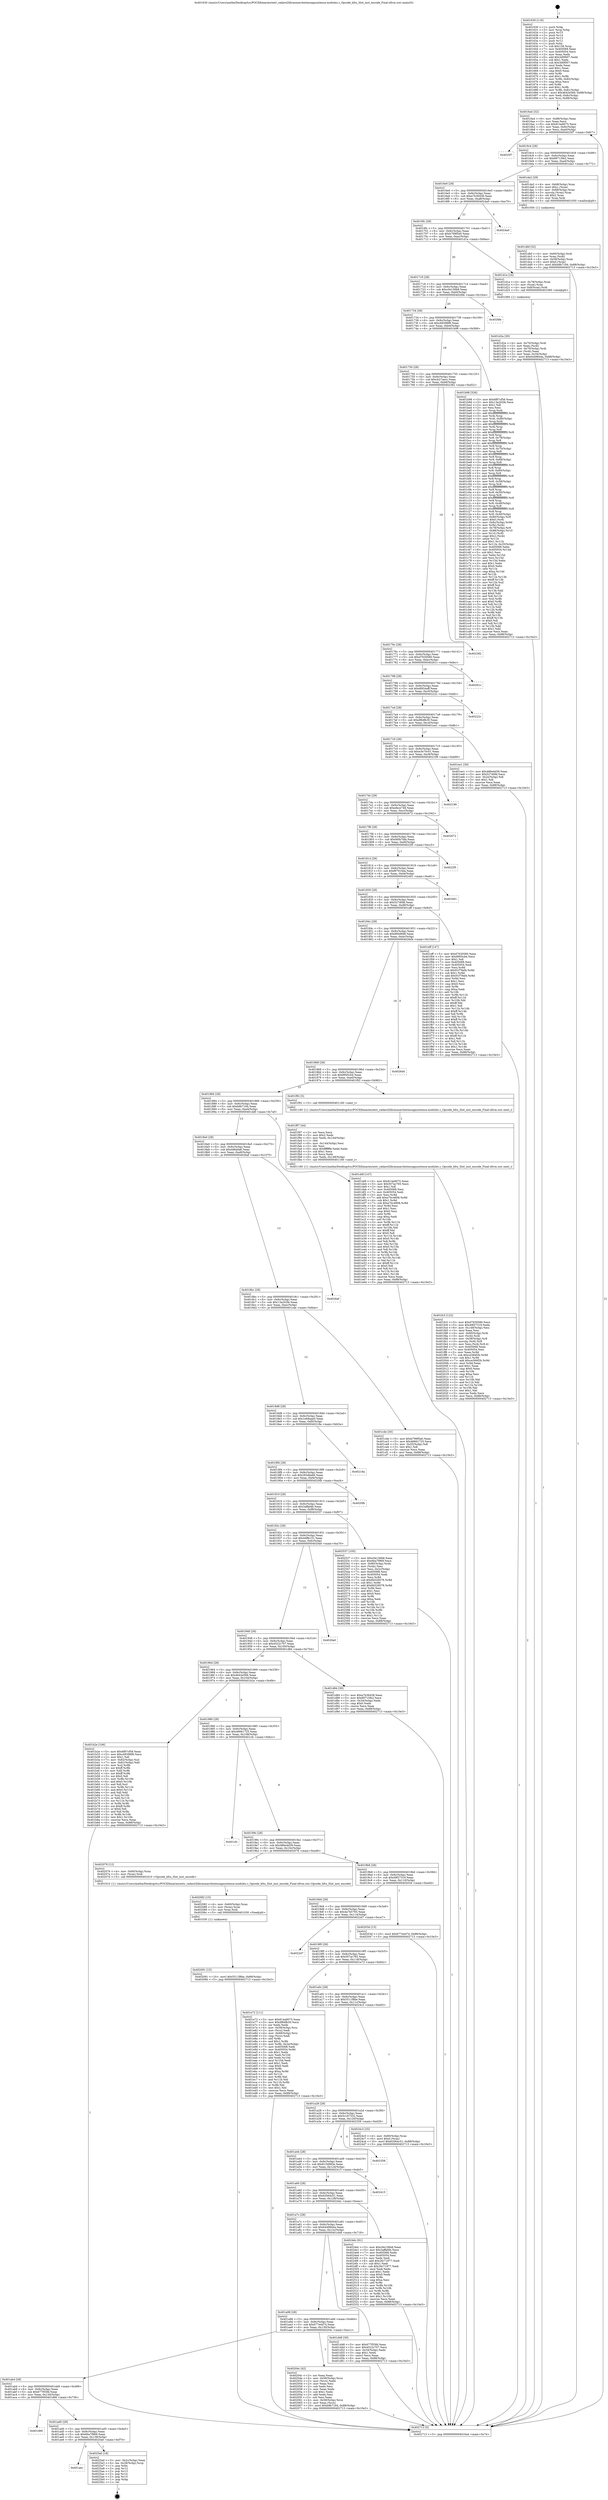 digraph "0x401630" {
  label = "0x401630 (/mnt/c/Users/mathe/Desktop/tcc/POCII/binaries/extr_radare2librasmarchxtensagnuxtensa-modules.c_Opcode_bltu_Slot_inst_encode_Final-ollvm.out::main(0))"
  labelloc = "t"
  node[shape=record]

  Entry [label="",width=0.3,height=0.3,shape=circle,fillcolor=black,style=filled]
  "0x4016a4" [label="{
     0x4016a4 [32]\l
     | [instrs]\l
     &nbsp;&nbsp;0x4016a4 \<+6\>: mov -0x88(%rbp),%eax\l
     &nbsp;&nbsp;0x4016aa \<+2\>: mov %eax,%ecx\l
     &nbsp;&nbsp;0x4016ac \<+6\>: sub $0x814a9075,%ecx\l
     &nbsp;&nbsp;0x4016b2 \<+6\>: mov %eax,-0x9c(%rbp)\l
     &nbsp;&nbsp;0x4016b8 \<+6\>: mov %ecx,-0xa0(%rbp)\l
     &nbsp;&nbsp;0x4016be \<+6\>: je 00000000004025f7 \<main+0xfc7\>\l
  }"]
  "0x4025f7" [label="{
     0x4025f7\l
  }", style=dashed]
  "0x4016c4" [label="{
     0x4016c4 [28]\l
     | [instrs]\l
     &nbsp;&nbsp;0x4016c4 \<+5\>: jmp 00000000004016c9 \<main+0x99\>\l
     &nbsp;&nbsp;0x4016c9 \<+6\>: mov -0x9c(%rbp),%eax\l
     &nbsp;&nbsp;0x4016cf \<+5\>: sub $0x89715fe2,%eax\l
     &nbsp;&nbsp;0x4016d4 \<+6\>: mov %eax,-0xa4(%rbp)\l
     &nbsp;&nbsp;0x4016da \<+6\>: je 0000000000401da2 \<main+0x772\>\l
  }"]
  Exit [label="",width=0.3,height=0.3,shape=circle,fillcolor=black,style=filled,peripheries=2]
  "0x401da2" [label="{
     0x401da2 [29]\l
     | [instrs]\l
     &nbsp;&nbsp;0x401da2 \<+4\>: mov -0x68(%rbp),%rax\l
     &nbsp;&nbsp;0x401da6 \<+6\>: movl $0x1,(%rax)\l
     &nbsp;&nbsp;0x401dac \<+4\>: mov -0x68(%rbp),%rax\l
     &nbsp;&nbsp;0x401db0 \<+3\>: movslq (%rax),%rax\l
     &nbsp;&nbsp;0x401db3 \<+4\>: shl $0x2,%rax\l
     &nbsp;&nbsp;0x401db7 \<+3\>: mov %rax,%rdi\l
     &nbsp;&nbsp;0x401dba \<+5\>: call 0000000000401050 \<malloc@plt\>\l
     | [calls]\l
     &nbsp;&nbsp;0x401050 \{1\} (unknown)\l
  }"]
  "0x4016e0" [label="{
     0x4016e0 [28]\l
     | [instrs]\l
     &nbsp;&nbsp;0x4016e0 \<+5\>: jmp 00000000004016e5 \<main+0xb5\>\l
     &nbsp;&nbsp;0x4016e5 \<+6\>: mov -0x9c(%rbp),%eax\l
     &nbsp;&nbsp;0x4016eb \<+5\>: sub $0xa7b36438,%eax\l
     &nbsp;&nbsp;0x4016f0 \<+6\>: mov %eax,-0xa8(%rbp)\l
     &nbsp;&nbsp;0x4016f6 \<+6\>: je 00000000004024a0 \<main+0xe70\>\l
  }"]
  "0x401aec" [label="{
     0x401aec\l
  }", style=dashed]
  "0x4024a0" [label="{
     0x4024a0\l
  }", style=dashed]
  "0x4016fc" [label="{
     0x4016fc [28]\l
     | [instrs]\l
     &nbsp;&nbsp;0x4016fc \<+5\>: jmp 0000000000401701 \<main+0xd1\>\l
     &nbsp;&nbsp;0x401701 \<+6\>: mov -0x9c(%rbp),%eax\l
     &nbsp;&nbsp;0x401707 \<+5\>: sub $0xb799f5a0,%eax\l
     &nbsp;&nbsp;0x40170c \<+6\>: mov %eax,-0xac(%rbp)\l
     &nbsp;&nbsp;0x401712 \<+6\>: je 0000000000401d1a \<main+0x6ea\>\l
  }"]
  "0x4025a0" [label="{
     0x4025a0 [18]\l
     | [instrs]\l
     &nbsp;&nbsp;0x4025a0 \<+3\>: mov -0x2c(%rbp),%eax\l
     &nbsp;&nbsp;0x4025a3 \<+4\>: lea -0x28(%rbp),%rsp\l
     &nbsp;&nbsp;0x4025a7 \<+1\>: pop %rbx\l
     &nbsp;&nbsp;0x4025a8 \<+2\>: pop %r12\l
     &nbsp;&nbsp;0x4025aa \<+2\>: pop %r13\l
     &nbsp;&nbsp;0x4025ac \<+2\>: pop %r14\l
     &nbsp;&nbsp;0x4025ae \<+2\>: pop %r15\l
     &nbsp;&nbsp;0x4025b0 \<+1\>: pop %rbp\l
     &nbsp;&nbsp;0x4025b1 \<+1\>: ret\l
  }"]
  "0x401d1a" [label="{
     0x401d1a [16]\l
     | [instrs]\l
     &nbsp;&nbsp;0x401d1a \<+4\>: mov -0x78(%rbp),%rax\l
     &nbsp;&nbsp;0x401d1e \<+3\>: mov (%rax),%rax\l
     &nbsp;&nbsp;0x401d21 \<+4\>: mov 0x8(%rax),%rdi\l
     &nbsp;&nbsp;0x401d25 \<+5\>: call 0000000000401060 \<atoi@plt\>\l
     | [calls]\l
     &nbsp;&nbsp;0x401060 \{1\} (unknown)\l
  }"]
  "0x401718" [label="{
     0x401718 [28]\l
     | [instrs]\l
     &nbsp;&nbsp;0x401718 \<+5\>: jmp 000000000040171d \<main+0xed\>\l
     &nbsp;&nbsp;0x40171d \<+6\>: mov -0x9c(%rbp),%eax\l
     &nbsp;&nbsp;0x401723 \<+5\>: sub $0xc0e156b8,%eax\l
     &nbsp;&nbsp;0x401728 \<+6\>: mov %eax,-0xb0(%rbp)\l
     &nbsp;&nbsp;0x40172e \<+6\>: je 00000000004026fe \<main+0x10ce\>\l
  }"]
  "0x401ad0" [label="{
     0x401ad0 [28]\l
     | [instrs]\l
     &nbsp;&nbsp;0x401ad0 \<+5\>: jmp 0000000000401ad5 \<main+0x4a5\>\l
     &nbsp;&nbsp;0x401ad5 \<+6\>: mov -0x9c(%rbp),%eax\l
     &nbsp;&nbsp;0x401adb \<+5\>: sub $0x6ba7f969,%eax\l
     &nbsp;&nbsp;0x401ae0 \<+6\>: mov %eax,-0x138(%rbp)\l
     &nbsp;&nbsp;0x401ae6 \<+6\>: je 00000000004025a0 \<main+0xf70\>\l
  }"]
  "0x4026fe" [label="{
     0x4026fe\l
  }", style=dashed]
  "0x401734" [label="{
     0x401734 [28]\l
     | [instrs]\l
     &nbsp;&nbsp;0x401734 \<+5\>: jmp 0000000000401739 \<main+0x109\>\l
     &nbsp;&nbsp;0x401739 \<+6\>: mov -0x9c(%rbp),%eax\l
     &nbsp;&nbsp;0x40173f \<+5\>: sub $0xc69396f6,%eax\l
     &nbsp;&nbsp;0x401744 \<+6\>: mov %eax,-0xb4(%rbp)\l
     &nbsp;&nbsp;0x40174a \<+6\>: je 0000000000401b98 \<main+0x568\>\l
  }"]
  "0x401d66" [label="{
     0x401d66\l
  }", style=dashed]
  "0x401b98" [label="{
     0x401b98 [326]\l
     | [instrs]\l
     &nbsp;&nbsp;0x401b98 \<+5\>: mov $0x6f87cf58,%eax\l
     &nbsp;&nbsp;0x401b9d \<+5\>: mov $0x13a202fe,%ecx\l
     &nbsp;&nbsp;0x401ba2 \<+2\>: mov $0x1,%dl\l
     &nbsp;&nbsp;0x401ba4 \<+2\>: xor %esi,%esi\l
     &nbsp;&nbsp;0x401ba6 \<+3\>: mov %rsp,%rdi\l
     &nbsp;&nbsp;0x401ba9 \<+4\>: add $0xfffffffffffffff0,%rdi\l
     &nbsp;&nbsp;0x401bad \<+3\>: mov %rdi,%rsp\l
     &nbsp;&nbsp;0x401bb0 \<+4\>: mov %rdi,-0x80(%rbp)\l
     &nbsp;&nbsp;0x401bb4 \<+3\>: mov %rsp,%rdi\l
     &nbsp;&nbsp;0x401bb7 \<+4\>: add $0xfffffffffffffff0,%rdi\l
     &nbsp;&nbsp;0x401bbb \<+3\>: mov %rdi,%rsp\l
     &nbsp;&nbsp;0x401bbe \<+3\>: mov %rsp,%r8\l
     &nbsp;&nbsp;0x401bc1 \<+4\>: add $0xfffffffffffffff0,%r8\l
     &nbsp;&nbsp;0x401bc5 \<+3\>: mov %r8,%rsp\l
     &nbsp;&nbsp;0x401bc8 \<+4\>: mov %r8,-0x78(%rbp)\l
     &nbsp;&nbsp;0x401bcc \<+3\>: mov %rsp,%r8\l
     &nbsp;&nbsp;0x401bcf \<+4\>: add $0xfffffffffffffff0,%r8\l
     &nbsp;&nbsp;0x401bd3 \<+3\>: mov %r8,%rsp\l
     &nbsp;&nbsp;0x401bd6 \<+4\>: mov %r8,-0x70(%rbp)\l
     &nbsp;&nbsp;0x401bda \<+3\>: mov %rsp,%r8\l
     &nbsp;&nbsp;0x401bdd \<+4\>: add $0xfffffffffffffff0,%r8\l
     &nbsp;&nbsp;0x401be1 \<+3\>: mov %r8,%rsp\l
     &nbsp;&nbsp;0x401be4 \<+4\>: mov %r8,-0x68(%rbp)\l
     &nbsp;&nbsp;0x401be8 \<+3\>: mov %rsp,%r8\l
     &nbsp;&nbsp;0x401beb \<+4\>: add $0xfffffffffffffff0,%r8\l
     &nbsp;&nbsp;0x401bef \<+3\>: mov %r8,%rsp\l
     &nbsp;&nbsp;0x401bf2 \<+4\>: mov %r8,-0x60(%rbp)\l
     &nbsp;&nbsp;0x401bf6 \<+3\>: mov %rsp,%r8\l
     &nbsp;&nbsp;0x401bf9 \<+4\>: add $0xfffffffffffffff0,%r8\l
     &nbsp;&nbsp;0x401bfd \<+3\>: mov %r8,%rsp\l
     &nbsp;&nbsp;0x401c00 \<+4\>: mov %r8,-0x58(%rbp)\l
     &nbsp;&nbsp;0x401c04 \<+3\>: mov %rsp,%r8\l
     &nbsp;&nbsp;0x401c07 \<+4\>: add $0xfffffffffffffff0,%r8\l
     &nbsp;&nbsp;0x401c0b \<+3\>: mov %r8,%rsp\l
     &nbsp;&nbsp;0x401c0e \<+4\>: mov %r8,-0x50(%rbp)\l
     &nbsp;&nbsp;0x401c12 \<+3\>: mov %rsp,%r8\l
     &nbsp;&nbsp;0x401c15 \<+4\>: add $0xfffffffffffffff0,%r8\l
     &nbsp;&nbsp;0x401c19 \<+3\>: mov %r8,%rsp\l
     &nbsp;&nbsp;0x401c1c \<+4\>: mov %r8,-0x48(%rbp)\l
     &nbsp;&nbsp;0x401c20 \<+3\>: mov %rsp,%r8\l
     &nbsp;&nbsp;0x401c23 \<+4\>: add $0xfffffffffffffff0,%r8\l
     &nbsp;&nbsp;0x401c27 \<+3\>: mov %r8,%rsp\l
     &nbsp;&nbsp;0x401c2a \<+4\>: mov %r8,-0x40(%rbp)\l
     &nbsp;&nbsp;0x401c2e \<+4\>: mov -0x80(%rbp),%r8\l
     &nbsp;&nbsp;0x401c32 \<+7\>: movl $0x0,(%r8)\l
     &nbsp;&nbsp;0x401c39 \<+7\>: mov -0x8c(%rbp),%r9d\l
     &nbsp;&nbsp;0x401c40 \<+3\>: mov %r9d,(%rdi)\l
     &nbsp;&nbsp;0x401c43 \<+4\>: mov -0x78(%rbp),%r8\l
     &nbsp;&nbsp;0x401c47 \<+7\>: mov -0x98(%rbp),%r10\l
     &nbsp;&nbsp;0x401c4e \<+3\>: mov %r10,(%r8)\l
     &nbsp;&nbsp;0x401c51 \<+3\>: cmpl $0x2,(%rdi)\l
     &nbsp;&nbsp;0x401c54 \<+4\>: setne %r11b\l
     &nbsp;&nbsp;0x401c58 \<+4\>: and $0x1,%r11b\l
     &nbsp;&nbsp;0x401c5c \<+4\>: mov %r11b,-0x35(%rbp)\l
     &nbsp;&nbsp;0x401c60 \<+7\>: mov 0x405068,%ebx\l
     &nbsp;&nbsp;0x401c67 \<+8\>: mov 0x405054,%r14d\l
     &nbsp;&nbsp;0x401c6f \<+3\>: sub $0x1,%esi\l
     &nbsp;&nbsp;0x401c72 \<+3\>: mov %ebx,%r15d\l
     &nbsp;&nbsp;0x401c75 \<+3\>: add %esi,%r15d\l
     &nbsp;&nbsp;0x401c78 \<+4\>: imul %r15d,%ebx\l
     &nbsp;&nbsp;0x401c7c \<+3\>: and $0x1,%ebx\l
     &nbsp;&nbsp;0x401c7f \<+3\>: cmp $0x0,%ebx\l
     &nbsp;&nbsp;0x401c82 \<+4\>: sete %r11b\l
     &nbsp;&nbsp;0x401c86 \<+4\>: cmp $0xa,%r14d\l
     &nbsp;&nbsp;0x401c8a \<+4\>: setl %r12b\l
     &nbsp;&nbsp;0x401c8e \<+3\>: mov %r11b,%r13b\l
     &nbsp;&nbsp;0x401c91 \<+4\>: xor $0xff,%r13b\l
     &nbsp;&nbsp;0x401c95 \<+3\>: mov %r12b,%sil\l
     &nbsp;&nbsp;0x401c98 \<+4\>: xor $0xff,%sil\l
     &nbsp;&nbsp;0x401c9c \<+3\>: xor $0x0,%dl\l
     &nbsp;&nbsp;0x401c9f \<+3\>: mov %r13b,%dil\l
     &nbsp;&nbsp;0x401ca2 \<+4\>: and $0x0,%dil\l
     &nbsp;&nbsp;0x401ca6 \<+3\>: and %dl,%r11b\l
     &nbsp;&nbsp;0x401ca9 \<+3\>: mov %sil,%r8b\l
     &nbsp;&nbsp;0x401cac \<+4\>: and $0x0,%r8b\l
     &nbsp;&nbsp;0x401cb0 \<+3\>: and %dl,%r12b\l
     &nbsp;&nbsp;0x401cb3 \<+3\>: or %r11b,%dil\l
     &nbsp;&nbsp;0x401cb6 \<+3\>: or %r12b,%r8b\l
     &nbsp;&nbsp;0x401cb9 \<+3\>: xor %r8b,%dil\l
     &nbsp;&nbsp;0x401cbc \<+3\>: or %sil,%r13b\l
     &nbsp;&nbsp;0x401cbf \<+4\>: xor $0xff,%r13b\l
     &nbsp;&nbsp;0x401cc3 \<+3\>: or $0x0,%dl\l
     &nbsp;&nbsp;0x401cc6 \<+3\>: and %dl,%r13b\l
     &nbsp;&nbsp;0x401cc9 \<+3\>: or %r13b,%dil\l
     &nbsp;&nbsp;0x401ccc \<+4\>: test $0x1,%dil\l
     &nbsp;&nbsp;0x401cd0 \<+3\>: cmovne %ecx,%eax\l
     &nbsp;&nbsp;0x401cd3 \<+6\>: mov %eax,-0x88(%rbp)\l
     &nbsp;&nbsp;0x401cd9 \<+5\>: jmp 0000000000402713 \<main+0x10e3\>\l
  }"]
  "0x401750" [label="{
     0x401750 [28]\l
     | [instrs]\l
     &nbsp;&nbsp;0x401750 \<+5\>: jmp 0000000000401755 \<main+0x125\>\l
     &nbsp;&nbsp;0x401755 \<+6\>: mov -0x9c(%rbp),%eax\l
     &nbsp;&nbsp;0x40175b \<+5\>: sub $0xcb27aecc,%eax\l
     &nbsp;&nbsp;0x401760 \<+6\>: mov %eax,-0xb8(%rbp)\l
     &nbsp;&nbsp;0x401766 \<+6\>: je 0000000000402382 \<main+0xd52\>\l
  }"]
  "0x402091" [label="{
     0x402091 [15]\l
     | [instrs]\l
     &nbsp;&nbsp;0x402091 \<+10\>: movl $0x5511f8be,-0x88(%rbp)\l
     &nbsp;&nbsp;0x40209b \<+5\>: jmp 0000000000402713 \<main+0x10e3\>\l
  }"]
  "0x402382" [label="{
     0x402382\l
  }", style=dashed]
  "0x40176c" [label="{
     0x40176c [28]\l
     | [instrs]\l
     &nbsp;&nbsp;0x40176c \<+5\>: jmp 0000000000401771 \<main+0x141\>\l
     &nbsp;&nbsp;0x401771 \<+6\>: mov -0x9c(%rbp),%eax\l
     &nbsp;&nbsp;0x401777 \<+5\>: sub $0xd7630580,%eax\l
     &nbsp;&nbsp;0x40177c \<+6\>: mov %eax,-0xbc(%rbp)\l
     &nbsp;&nbsp;0x401782 \<+6\>: je 000000000040261c \<main+0xfec\>\l
  }"]
  "0x402082" [label="{
     0x402082 [15]\l
     | [instrs]\l
     &nbsp;&nbsp;0x402082 \<+4\>: mov -0x60(%rbp),%rax\l
     &nbsp;&nbsp;0x402086 \<+3\>: mov (%rax),%rax\l
     &nbsp;&nbsp;0x402089 \<+3\>: mov %rax,%rdi\l
     &nbsp;&nbsp;0x40208c \<+5\>: call 0000000000401030 \<free@plt\>\l
     | [calls]\l
     &nbsp;&nbsp;0x401030 \{1\} (unknown)\l
  }"]
  "0x40261c" [label="{
     0x40261c\l
  }", style=dashed]
  "0x401788" [label="{
     0x401788 [28]\l
     | [instrs]\l
     &nbsp;&nbsp;0x401788 \<+5\>: jmp 000000000040178d \<main+0x15d\>\l
     &nbsp;&nbsp;0x40178d \<+6\>: mov -0x9c(%rbp),%eax\l
     &nbsp;&nbsp;0x401793 \<+5\>: sub $0xdf454aff,%eax\l
     &nbsp;&nbsp;0x401798 \<+6\>: mov %eax,-0xc0(%rbp)\l
     &nbsp;&nbsp;0x40179e \<+6\>: je 000000000040222c \<main+0xbfc\>\l
  }"]
  "0x401ab4" [label="{
     0x401ab4 [28]\l
     | [instrs]\l
     &nbsp;&nbsp;0x401ab4 \<+5\>: jmp 0000000000401ab9 \<main+0x489\>\l
     &nbsp;&nbsp;0x401ab9 \<+6\>: mov -0x9c(%rbp),%eax\l
     &nbsp;&nbsp;0x401abf \<+5\>: sub $0x677f55fd,%eax\l
     &nbsp;&nbsp;0x401ac4 \<+6\>: mov %eax,-0x134(%rbp)\l
     &nbsp;&nbsp;0x401aca \<+6\>: je 0000000000401d66 \<main+0x736\>\l
  }"]
  "0x40222c" [label="{
     0x40222c\l
  }", style=dashed]
  "0x4017a4" [label="{
     0x4017a4 [28]\l
     | [instrs]\l
     &nbsp;&nbsp;0x4017a4 \<+5\>: jmp 00000000004017a9 \<main+0x179\>\l
     &nbsp;&nbsp;0x4017a9 \<+6\>: mov -0x9c(%rbp),%eax\l
     &nbsp;&nbsp;0x4017af \<+5\>: sub $0xdf6dfb30,%eax\l
     &nbsp;&nbsp;0x4017b4 \<+6\>: mov %eax,-0xc4(%rbp)\l
     &nbsp;&nbsp;0x4017ba \<+6\>: je 0000000000401ee1 \<main+0x8b1\>\l
  }"]
  "0x40204c" [label="{
     0x40204c [42]\l
     | [instrs]\l
     &nbsp;&nbsp;0x40204c \<+2\>: xor %eax,%eax\l
     &nbsp;&nbsp;0x40204e \<+4\>: mov -0x58(%rbp),%rcx\l
     &nbsp;&nbsp;0x402052 \<+2\>: mov (%rcx),%edx\l
     &nbsp;&nbsp;0x402054 \<+2\>: mov %eax,%esi\l
     &nbsp;&nbsp;0x402056 \<+2\>: sub %edx,%esi\l
     &nbsp;&nbsp;0x402058 \<+2\>: mov %eax,%edx\l
     &nbsp;&nbsp;0x40205a \<+3\>: sub $0x1,%edx\l
     &nbsp;&nbsp;0x40205d \<+2\>: add %edx,%esi\l
     &nbsp;&nbsp;0x40205f \<+2\>: sub %esi,%eax\l
     &nbsp;&nbsp;0x402061 \<+4\>: mov -0x58(%rbp),%rcx\l
     &nbsp;&nbsp;0x402065 \<+2\>: mov %eax,(%rcx)\l
     &nbsp;&nbsp;0x402067 \<+10\>: movl $0xb9b7184,-0x88(%rbp)\l
     &nbsp;&nbsp;0x402071 \<+5\>: jmp 0000000000402713 \<main+0x10e3\>\l
  }"]
  "0x401ee1" [label="{
     0x401ee1 [30]\l
     | [instrs]\l
     &nbsp;&nbsp;0x401ee1 \<+5\>: mov $0x486e4d39,%eax\l
     &nbsp;&nbsp;0x401ee6 \<+5\>: mov $0x527d0fd,%ecx\l
     &nbsp;&nbsp;0x401eeb \<+3\>: mov -0x2e(%rbp),%dl\l
     &nbsp;&nbsp;0x401eee \<+3\>: test $0x1,%dl\l
     &nbsp;&nbsp;0x401ef1 \<+3\>: cmovne %ecx,%eax\l
     &nbsp;&nbsp;0x401ef4 \<+6\>: mov %eax,-0x88(%rbp)\l
     &nbsp;&nbsp;0x401efa \<+5\>: jmp 0000000000402713 \<main+0x10e3\>\l
  }"]
  "0x4017c0" [label="{
     0x4017c0 [28]\l
     | [instrs]\l
     &nbsp;&nbsp;0x4017c0 \<+5\>: jmp 00000000004017c5 \<main+0x195\>\l
     &nbsp;&nbsp;0x4017c5 \<+6\>: mov -0x9c(%rbp),%eax\l
     &nbsp;&nbsp;0x4017cb \<+5\>: sub $0xe3e70c01,%eax\l
     &nbsp;&nbsp;0x4017d0 \<+6\>: mov %eax,-0xc8(%rbp)\l
     &nbsp;&nbsp;0x4017d6 \<+6\>: je 0000000000402199 \<main+0xb69\>\l
  }"]
  "0x401fc3" [label="{
     0x401fc3 [122]\l
     | [instrs]\l
     &nbsp;&nbsp;0x401fc3 \<+5\>: mov $0xd7630580,%ecx\l
     &nbsp;&nbsp;0x401fc8 \<+5\>: mov $0x49f27319,%edx\l
     &nbsp;&nbsp;0x401fcd \<+6\>: mov -0x148(%rbp),%esi\l
     &nbsp;&nbsp;0x401fd3 \<+3\>: imul %eax,%esi\l
     &nbsp;&nbsp;0x401fd6 \<+4\>: mov -0x60(%rbp),%rdi\l
     &nbsp;&nbsp;0x401fda \<+3\>: mov (%rdi),%rdi\l
     &nbsp;&nbsp;0x401fdd \<+4\>: mov -0x58(%rbp),%r8\l
     &nbsp;&nbsp;0x401fe1 \<+3\>: movslq (%r8),%r8\l
     &nbsp;&nbsp;0x401fe4 \<+4\>: mov %esi,(%rdi,%r8,4)\l
     &nbsp;&nbsp;0x401fe8 \<+7\>: mov 0x405068,%eax\l
     &nbsp;&nbsp;0x401fef \<+7\>: mov 0x405054,%esi\l
     &nbsp;&nbsp;0x401ff6 \<+3\>: mov %eax,%r9d\l
     &nbsp;&nbsp;0x401ff9 \<+7\>: sub $0xce384f2b,%r9d\l
     &nbsp;&nbsp;0x402000 \<+4\>: sub $0x1,%r9d\l
     &nbsp;&nbsp;0x402004 \<+7\>: add $0xce384f2b,%r9d\l
     &nbsp;&nbsp;0x40200b \<+4\>: imul %r9d,%eax\l
     &nbsp;&nbsp;0x40200f \<+3\>: and $0x1,%eax\l
     &nbsp;&nbsp;0x402012 \<+3\>: cmp $0x0,%eax\l
     &nbsp;&nbsp;0x402015 \<+4\>: sete %r10b\l
     &nbsp;&nbsp;0x402019 \<+3\>: cmp $0xa,%esi\l
     &nbsp;&nbsp;0x40201c \<+4\>: setl %r11b\l
     &nbsp;&nbsp;0x402020 \<+3\>: mov %r10b,%bl\l
     &nbsp;&nbsp;0x402023 \<+3\>: and %r11b,%bl\l
     &nbsp;&nbsp;0x402026 \<+3\>: xor %r11b,%r10b\l
     &nbsp;&nbsp;0x402029 \<+3\>: or %r10b,%bl\l
     &nbsp;&nbsp;0x40202c \<+3\>: test $0x1,%bl\l
     &nbsp;&nbsp;0x40202f \<+3\>: cmovne %edx,%ecx\l
     &nbsp;&nbsp;0x402032 \<+6\>: mov %ecx,-0x88(%rbp)\l
     &nbsp;&nbsp;0x402038 \<+5\>: jmp 0000000000402713 \<main+0x10e3\>\l
  }"]
  "0x402199" [label="{
     0x402199\l
  }", style=dashed]
  "0x4017dc" [label="{
     0x4017dc [28]\l
     | [instrs]\l
     &nbsp;&nbsp;0x4017dc \<+5\>: jmp 00000000004017e1 \<main+0x1b1\>\l
     &nbsp;&nbsp;0x4017e1 \<+6\>: mov -0x9c(%rbp),%eax\l
     &nbsp;&nbsp;0x4017e7 \<+5\>: sub $0xefece748,%eax\l
     &nbsp;&nbsp;0x4017ec \<+6\>: mov %eax,-0xcc(%rbp)\l
     &nbsp;&nbsp;0x4017f2 \<+6\>: je 0000000000402672 \<main+0x1042\>\l
  }"]
  "0x401f97" [label="{
     0x401f97 [44]\l
     | [instrs]\l
     &nbsp;&nbsp;0x401f97 \<+2\>: xor %ecx,%ecx\l
     &nbsp;&nbsp;0x401f99 \<+5\>: mov $0x2,%edx\l
     &nbsp;&nbsp;0x401f9e \<+6\>: mov %edx,-0x144(%rbp)\l
     &nbsp;&nbsp;0x401fa4 \<+1\>: cltd\l
     &nbsp;&nbsp;0x401fa5 \<+6\>: mov -0x144(%rbp),%esi\l
     &nbsp;&nbsp;0x401fab \<+2\>: idiv %esi\l
     &nbsp;&nbsp;0x401fad \<+6\>: imul $0xfffffffe,%edx,%edx\l
     &nbsp;&nbsp;0x401fb3 \<+3\>: sub $0x1,%ecx\l
     &nbsp;&nbsp;0x401fb6 \<+2\>: sub %ecx,%edx\l
     &nbsp;&nbsp;0x401fb8 \<+6\>: mov %edx,-0x148(%rbp)\l
     &nbsp;&nbsp;0x401fbe \<+5\>: call 0000000000401160 \<next_i\>\l
     | [calls]\l
     &nbsp;&nbsp;0x401160 \{1\} (/mnt/c/Users/mathe/Desktop/tcc/POCII/binaries/extr_radare2librasmarchxtensagnuxtensa-modules.c_Opcode_bltu_Slot_inst_encode_Final-ollvm.out::next_i)\l
  }"]
  "0x402672" [label="{
     0x402672\l
  }", style=dashed]
  "0x4017f8" [label="{
     0x4017f8 [28]\l
     | [instrs]\l
     &nbsp;&nbsp;0x4017f8 \<+5\>: jmp 00000000004017fd \<main+0x1cd\>\l
     &nbsp;&nbsp;0x4017fd \<+6\>: mov -0x9c(%rbp),%eax\l
     &nbsp;&nbsp;0x401803 \<+5\>: sub $0xf40b7bfa,%eax\l
     &nbsp;&nbsp;0x401808 \<+6\>: mov %eax,-0xd0(%rbp)\l
     &nbsp;&nbsp;0x40180e \<+6\>: je 00000000004022f5 \<main+0xcc5\>\l
  }"]
  "0x401dbf" [label="{
     0x401dbf [32]\l
     | [instrs]\l
     &nbsp;&nbsp;0x401dbf \<+4\>: mov -0x60(%rbp),%rdi\l
     &nbsp;&nbsp;0x401dc3 \<+3\>: mov %rax,(%rdi)\l
     &nbsp;&nbsp;0x401dc6 \<+4\>: mov -0x58(%rbp),%rax\l
     &nbsp;&nbsp;0x401dca \<+6\>: movl $0x0,(%rax)\l
     &nbsp;&nbsp;0x401dd0 \<+10\>: movl $0xb9b7184,-0x88(%rbp)\l
     &nbsp;&nbsp;0x401dda \<+5\>: jmp 0000000000402713 \<main+0x10e3\>\l
  }"]
  "0x4022f5" [label="{
     0x4022f5\l
  }", style=dashed]
  "0x401814" [label="{
     0x401814 [28]\l
     | [instrs]\l
     &nbsp;&nbsp;0x401814 \<+5\>: jmp 0000000000401819 \<main+0x1e9\>\l
     &nbsp;&nbsp;0x401819 \<+6\>: mov -0x9c(%rbp),%eax\l
     &nbsp;&nbsp;0x40181f \<+5\>: sub $0xf87910ea,%eax\l
     &nbsp;&nbsp;0x401824 \<+6\>: mov %eax,-0xd4(%rbp)\l
     &nbsp;&nbsp;0x40182a \<+6\>: je 0000000000402491 \<main+0xe61\>\l
  }"]
  "0x401a98" [label="{
     0x401a98 [28]\l
     | [instrs]\l
     &nbsp;&nbsp;0x401a98 \<+5\>: jmp 0000000000401a9d \<main+0x46d\>\l
     &nbsp;&nbsp;0x401a9d \<+6\>: mov -0x9c(%rbp),%eax\l
     &nbsp;&nbsp;0x401aa3 \<+5\>: sub $0x677e4d74,%eax\l
     &nbsp;&nbsp;0x401aa8 \<+6\>: mov %eax,-0x130(%rbp)\l
     &nbsp;&nbsp;0x401aae \<+6\>: je 000000000040204c \<main+0xa1c\>\l
  }"]
  "0x402491" [label="{
     0x402491\l
  }", style=dashed]
  "0x401830" [label="{
     0x401830 [28]\l
     | [instrs]\l
     &nbsp;&nbsp;0x401830 \<+5\>: jmp 0000000000401835 \<main+0x205\>\l
     &nbsp;&nbsp;0x401835 \<+6\>: mov -0x9c(%rbp),%eax\l
     &nbsp;&nbsp;0x40183b \<+5\>: sub $0x527d0fd,%eax\l
     &nbsp;&nbsp;0x401840 \<+6\>: mov %eax,-0xd8(%rbp)\l
     &nbsp;&nbsp;0x401846 \<+6\>: je 0000000000401eff \<main+0x8cf\>\l
  }"]
  "0x401d48" [label="{
     0x401d48 [30]\l
     | [instrs]\l
     &nbsp;&nbsp;0x401d48 \<+5\>: mov $0x677f55fd,%eax\l
     &nbsp;&nbsp;0x401d4d \<+5\>: mov $0x4522c707,%ecx\l
     &nbsp;&nbsp;0x401d52 \<+3\>: mov -0x34(%rbp),%edx\l
     &nbsp;&nbsp;0x401d55 \<+3\>: cmp $0x1,%edx\l
     &nbsp;&nbsp;0x401d58 \<+3\>: cmovl %ecx,%eax\l
     &nbsp;&nbsp;0x401d5b \<+6\>: mov %eax,-0x88(%rbp)\l
     &nbsp;&nbsp;0x401d61 \<+5\>: jmp 0000000000402713 \<main+0x10e3\>\l
  }"]
  "0x401eff" [label="{
     0x401eff [147]\l
     | [instrs]\l
     &nbsp;&nbsp;0x401eff \<+5\>: mov $0xd7630580,%eax\l
     &nbsp;&nbsp;0x401f04 \<+5\>: mov $0x8905cb4,%ecx\l
     &nbsp;&nbsp;0x401f09 \<+2\>: mov $0x1,%dl\l
     &nbsp;&nbsp;0x401f0b \<+7\>: mov 0x405068,%esi\l
     &nbsp;&nbsp;0x401f12 \<+7\>: mov 0x405054,%edi\l
     &nbsp;&nbsp;0x401f19 \<+3\>: mov %esi,%r8d\l
     &nbsp;&nbsp;0x401f1c \<+7\>: sub $0x91f79af4,%r8d\l
     &nbsp;&nbsp;0x401f23 \<+4\>: sub $0x1,%r8d\l
     &nbsp;&nbsp;0x401f27 \<+7\>: add $0x91f79af4,%r8d\l
     &nbsp;&nbsp;0x401f2e \<+4\>: imul %r8d,%esi\l
     &nbsp;&nbsp;0x401f32 \<+3\>: and $0x1,%esi\l
     &nbsp;&nbsp;0x401f35 \<+3\>: cmp $0x0,%esi\l
     &nbsp;&nbsp;0x401f38 \<+4\>: sete %r9b\l
     &nbsp;&nbsp;0x401f3c \<+3\>: cmp $0xa,%edi\l
     &nbsp;&nbsp;0x401f3f \<+4\>: setl %r10b\l
     &nbsp;&nbsp;0x401f43 \<+3\>: mov %r9b,%r11b\l
     &nbsp;&nbsp;0x401f46 \<+4\>: xor $0xff,%r11b\l
     &nbsp;&nbsp;0x401f4a \<+3\>: mov %r10b,%bl\l
     &nbsp;&nbsp;0x401f4d \<+3\>: xor $0xff,%bl\l
     &nbsp;&nbsp;0x401f50 \<+3\>: xor $0x1,%dl\l
     &nbsp;&nbsp;0x401f53 \<+3\>: mov %r11b,%r14b\l
     &nbsp;&nbsp;0x401f56 \<+4\>: and $0xff,%r14b\l
     &nbsp;&nbsp;0x401f5a \<+3\>: and %dl,%r9b\l
     &nbsp;&nbsp;0x401f5d \<+3\>: mov %bl,%r15b\l
     &nbsp;&nbsp;0x401f60 \<+4\>: and $0xff,%r15b\l
     &nbsp;&nbsp;0x401f64 \<+3\>: and %dl,%r10b\l
     &nbsp;&nbsp;0x401f67 \<+3\>: or %r9b,%r14b\l
     &nbsp;&nbsp;0x401f6a \<+3\>: or %r10b,%r15b\l
     &nbsp;&nbsp;0x401f6d \<+3\>: xor %r15b,%r14b\l
     &nbsp;&nbsp;0x401f70 \<+3\>: or %bl,%r11b\l
     &nbsp;&nbsp;0x401f73 \<+4\>: xor $0xff,%r11b\l
     &nbsp;&nbsp;0x401f77 \<+3\>: or $0x1,%dl\l
     &nbsp;&nbsp;0x401f7a \<+3\>: and %dl,%r11b\l
     &nbsp;&nbsp;0x401f7d \<+3\>: or %r11b,%r14b\l
     &nbsp;&nbsp;0x401f80 \<+4\>: test $0x1,%r14b\l
     &nbsp;&nbsp;0x401f84 \<+3\>: cmovne %ecx,%eax\l
     &nbsp;&nbsp;0x401f87 \<+6\>: mov %eax,-0x88(%rbp)\l
     &nbsp;&nbsp;0x401f8d \<+5\>: jmp 0000000000402713 \<main+0x10e3\>\l
  }"]
  "0x40184c" [label="{
     0x40184c [28]\l
     | [instrs]\l
     &nbsp;&nbsp;0x40184c \<+5\>: jmp 0000000000401851 \<main+0x221\>\l
     &nbsp;&nbsp;0x401851 \<+6\>: mov -0x9c(%rbp),%eax\l
     &nbsp;&nbsp;0x401857 \<+5\>: sub $0x860d668,%eax\l
     &nbsp;&nbsp;0x40185c \<+6\>: mov %eax,-0xdc(%rbp)\l
     &nbsp;&nbsp;0x401862 \<+6\>: je 00000000004026d4 \<main+0x10a4\>\l
  }"]
  "0x401a7c" [label="{
     0x401a7c [28]\l
     | [instrs]\l
     &nbsp;&nbsp;0x401a7c \<+5\>: jmp 0000000000401a81 \<main+0x451\>\l
     &nbsp;&nbsp;0x401a81 \<+6\>: mov -0x9c(%rbp),%eax\l
     &nbsp;&nbsp;0x401a87 \<+5\>: sub $0x6449844a,%eax\l
     &nbsp;&nbsp;0x401a8c \<+6\>: mov %eax,-0x12c(%rbp)\l
     &nbsp;&nbsp;0x401a92 \<+6\>: je 0000000000401d48 \<main+0x718\>\l
  }"]
  "0x4026d4" [label="{
     0x4026d4\l
  }", style=dashed]
  "0x401868" [label="{
     0x401868 [28]\l
     | [instrs]\l
     &nbsp;&nbsp;0x401868 \<+5\>: jmp 000000000040186d \<main+0x23d\>\l
     &nbsp;&nbsp;0x40186d \<+6\>: mov -0x9c(%rbp),%eax\l
     &nbsp;&nbsp;0x401873 \<+5\>: sub $0x8905cb4,%eax\l
     &nbsp;&nbsp;0x401878 \<+6\>: mov %eax,-0xe0(%rbp)\l
     &nbsp;&nbsp;0x40187e \<+6\>: je 0000000000401f92 \<main+0x962\>\l
  }"]
  "0x4024dc" [label="{
     0x4024dc [91]\l
     | [instrs]\l
     &nbsp;&nbsp;0x4024dc \<+5\>: mov $0xc0e156b8,%eax\l
     &nbsp;&nbsp;0x4024e1 \<+5\>: mov $0x3affaf4b,%ecx\l
     &nbsp;&nbsp;0x4024e6 \<+7\>: mov 0x405068,%edx\l
     &nbsp;&nbsp;0x4024ed \<+7\>: mov 0x405054,%esi\l
     &nbsp;&nbsp;0x4024f4 \<+2\>: mov %edx,%edi\l
     &nbsp;&nbsp;0x4024f6 \<+6\>: add $0x26c71877,%edi\l
     &nbsp;&nbsp;0x4024fc \<+3\>: sub $0x1,%edi\l
     &nbsp;&nbsp;0x4024ff \<+6\>: sub $0x26c71877,%edi\l
     &nbsp;&nbsp;0x402505 \<+3\>: imul %edi,%edx\l
     &nbsp;&nbsp;0x402508 \<+3\>: and $0x1,%edx\l
     &nbsp;&nbsp;0x40250b \<+3\>: cmp $0x0,%edx\l
     &nbsp;&nbsp;0x40250e \<+4\>: sete %r8b\l
     &nbsp;&nbsp;0x402512 \<+3\>: cmp $0xa,%esi\l
     &nbsp;&nbsp;0x402515 \<+4\>: setl %r9b\l
     &nbsp;&nbsp;0x402519 \<+3\>: mov %r8b,%r10b\l
     &nbsp;&nbsp;0x40251c \<+3\>: and %r9b,%r10b\l
     &nbsp;&nbsp;0x40251f \<+3\>: xor %r9b,%r8b\l
     &nbsp;&nbsp;0x402522 \<+3\>: or %r8b,%r10b\l
     &nbsp;&nbsp;0x402525 \<+4\>: test $0x1,%r10b\l
     &nbsp;&nbsp;0x402529 \<+3\>: cmovne %ecx,%eax\l
     &nbsp;&nbsp;0x40252c \<+6\>: mov %eax,-0x88(%rbp)\l
     &nbsp;&nbsp;0x402532 \<+5\>: jmp 0000000000402713 \<main+0x10e3\>\l
  }"]
  "0x401f92" [label="{
     0x401f92 [5]\l
     | [instrs]\l
     &nbsp;&nbsp;0x401f92 \<+5\>: call 0000000000401160 \<next_i\>\l
     | [calls]\l
     &nbsp;&nbsp;0x401160 \{1\} (/mnt/c/Users/mathe/Desktop/tcc/POCII/binaries/extr_radare2librasmarchxtensagnuxtensa-modules.c_Opcode_bltu_Slot_inst_encode_Final-ollvm.out::next_i)\l
  }"]
  "0x401884" [label="{
     0x401884 [28]\l
     | [instrs]\l
     &nbsp;&nbsp;0x401884 \<+5\>: jmp 0000000000401889 \<main+0x259\>\l
     &nbsp;&nbsp;0x401889 \<+6\>: mov -0x9c(%rbp),%eax\l
     &nbsp;&nbsp;0x40188f \<+5\>: sub $0xb9b7184,%eax\l
     &nbsp;&nbsp;0x401894 \<+6\>: mov %eax,-0xe4(%rbp)\l
     &nbsp;&nbsp;0x40189a \<+6\>: je 0000000000401ddf \<main+0x7af\>\l
  }"]
  "0x401a60" [label="{
     0x401a60 [28]\l
     | [instrs]\l
     &nbsp;&nbsp;0x401a60 \<+5\>: jmp 0000000000401a65 \<main+0x435\>\l
     &nbsp;&nbsp;0x401a65 \<+6\>: mov -0x9c(%rbp),%eax\l
     &nbsp;&nbsp;0x401a6b \<+5\>: sub $0x62064c51,%eax\l
     &nbsp;&nbsp;0x401a70 \<+6\>: mov %eax,-0x128(%rbp)\l
     &nbsp;&nbsp;0x401a76 \<+6\>: je 00000000004024dc \<main+0xeac\>\l
  }"]
  "0x401ddf" [label="{
     0x401ddf [147]\l
     | [instrs]\l
     &nbsp;&nbsp;0x401ddf \<+5\>: mov $0x814a9075,%eax\l
     &nbsp;&nbsp;0x401de4 \<+5\>: mov $0x507ac765,%ecx\l
     &nbsp;&nbsp;0x401de9 \<+2\>: mov $0x1,%dl\l
     &nbsp;&nbsp;0x401deb \<+7\>: mov 0x405068,%esi\l
     &nbsp;&nbsp;0x401df2 \<+7\>: mov 0x405054,%edi\l
     &nbsp;&nbsp;0x401df9 \<+3\>: mov %esi,%r8d\l
     &nbsp;&nbsp;0x401dfc \<+7\>: add $0xe7bc4808,%r8d\l
     &nbsp;&nbsp;0x401e03 \<+4\>: sub $0x1,%r8d\l
     &nbsp;&nbsp;0x401e07 \<+7\>: sub $0xe7bc4808,%r8d\l
     &nbsp;&nbsp;0x401e0e \<+4\>: imul %r8d,%esi\l
     &nbsp;&nbsp;0x401e12 \<+3\>: and $0x1,%esi\l
     &nbsp;&nbsp;0x401e15 \<+3\>: cmp $0x0,%esi\l
     &nbsp;&nbsp;0x401e18 \<+4\>: sete %r9b\l
     &nbsp;&nbsp;0x401e1c \<+3\>: cmp $0xa,%edi\l
     &nbsp;&nbsp;0x401e1f \<+4\>: setl %r10b\l
     &nbsp;&nbsp;0x401e23 \<+3\>: mov %r9b,%r11b\l
     &nbsp;&nbsp;0x401e26 \<+4\>: xor $0xff,%r11b\l
     &nbsp;&nbsp;0x401e2a \<+3\>: mov %r10b,%bl\l
     &nbsp;&nbsp;0x401e2d \<+3\>: xor $0xff,%bl\l
     &nbsp;&nbsp;0x401e30 \<+3\>: xor $0x0,%dl\l
     &nbsp;&nbsp;0x401e33 \<+3\>: mov %r11b,%r14b\l
     &nbsp;&nbsp;0x401e36 \<+4\>: and $0x0,%r14b\l
     &nbsp;&nbsp;0x401e3a \<+3\>: and %dl,%r9b\l
     &nbsp;&nbsp;0x401e3d \<+3\>: mov %bl,%r15b\l
     &nbsp;&nbsp;0x401e40 \<+4\>: and $0x0,%r15b\l
     &nbsp;&nbsp;0x401e44 \<+3\>: and %dl,%r10b\l
     &nbsp;&nbsp;0x401e47 \<+3\>: or %r9b,%r14b\l
     &nbsp;&nbsp;0x401e4a \<+3\>: or %r10b,%r15b\l
     &nbsp;&nbsp;0x401e4d \<+3\>: xor %r15b,%r14b\l
     &nbsp;&nbsp;0x401e50 \<+3\>: or %bl,%r11b\l
     &nbsp;&nbsp;0x401e53 \<+4\>: xor $0xff,%r11b\l
     &nbsp;&nbsp;0x401e57 \<+3\>: or $0x0,%dl\l
     &nbsp;&nbsp;0x401e5a \<+3\>: and %dl,%r11b\l
     &nbsp;&nbsp;0x401e5d \<+3\>: or %r11b,%r14b\l
     &nbsp;&nbsp;0x401e60 \<+4\>: test $0x1,%r14b\l
     &nbsp;&nbsp;0x401e64 \<+3\>: cmovne %ecx,%eax\l
     &nbsp;&nbsp;0x401e67 \<+6\>: mov %eax,-0x88(%rbp)\l
     &nbsp;&nbsp;0x401e6d \<+5\>: jmp 0000000000402713 \<main+0x10e3\>\l
  }"]
  "0x4018a0" [label="{
     0x4018a0 [28]\l
     | [instrs]\l
     &nbsp;&nbsp;0x4018a0 \<+5\>: jmp 00000000004018a5 \<main+0x275\>\l
     &nbsp;&nbsp;0x4018a5 \<+6\>: mov -0x9c(%rbp),%eax\l
     &nbsp;&nbsp;0x4018ab \<+5\>: sub $0xdd6a0a6,%eax\l
     &nbsp;&nbsp;0x4018b0 \<+6\>: mov %eax,-0xe8(%rbp)\l
     &nbsp;&nbsp;0x4018b6 \<+6\>: je 00000000004026af \<main+0x107f\>\l
  }"]
  "0x402415" [label="{
     0x402415\l
  }", style=dashed]
  "0x4026af" [label="{
     0x4026af\l
  }", style=dashed]
  "0x4018bc" [label="{
     0x4018bc [28]\l
     | [instrs]\l
     &nbsp;&nbsp;0x4018bc \<+5\>: jmp 00000000004018c1 \<main+0x291\>\l
     &nbsp;&nbsp;0x4018c1 \<+6\>: mov -0x9c(%rbp),%eax\l
     &nbsp;&nbsp;0x4018c7 \<+5\>: sub $0x13a202fe,%eax\l
     &nbsp;&nbsp;0x4018cc \<+6\>: mov %eax,-0xec(%rbp)\l
     &nbsp;&nbsp;0x4018d2 \<+6\>: je 0000000000401cde \<main+0x6ae\>\l
  }"]
  "0x401a44" [label="{
     0x401a44 [28]\l
     | [instrs]\l
     &nbsp;&nbsp;0x401a44 \<+5\>: jmp 0000000000401a49 \<main+0x419\>\l
     &nbsp;&nbsp;0x401a49 \<+6\>: mov -0x9c(%rbp),%eax\l
     &nbsp;&nbsp;0x401a4f \<+5\>: sub $0x6154983e,%eax\l
     &nbsp;&nbsp;0x401a54 \<+6\>: mov %eax,-0x124(%rbp)\l
     &nbsp;&nbsp;0x401a5a \<+6\>: je 0000000000402415 \<main+0xde5\>\l
  }"]
  "0x401cde" [label="{
     0x401cde [30]\l
     | [instrs]\l
     &nbsp;&nbsp;0x401cde \<+5\>: mov $0xb799f5a0,%eax\l
     &nbsp;&nbsp;0x401ce3 \<+5\>: mov $0x46661725,%ecx\l
     &nbsp;&nbsp;0x401ce8 \<+3\>: mov -0x35(%rbp),%dl\l
     &nbsp;&nbsp;0x401ceb \<+3\>: test $0x1,%dl\l
     &nbsp;&nbsp;0x401cee \<+3\>: cmovne %ecx,%eax\l
     &nbsp;&nbsp;0x401cf1 \<+6\>: mov %eax,-0x88(%rbp)\l
     &nbsp;&nbsp;0x401cf7 \<+5\>: jmp 0000000000402713 \<main+0x10e3\>\l
  }"]
  "0x4018d8" [label="{
     0x4018d8 [28]\l
     | [instrs]\l
     &nbsp;&nbsp;0x4018d8 \<+5\>: jmp 00000000004018dd \<main+0x2ad\>\l
     &nbsp;&nbsp;0x4018dd \<+6\>: mov -0x9c(%rbp),%eax\l
     &nbsp;&nbsp;0x4018e3 \<+5\>: sub $0x1e68aae0,%eax\l
     &nbsp;&nbsp;0x4018e8 \<+6\>: mov %eax,-0xf0(%rbp)\l
     &nbsp;&nbsp;0x4018ee \<+6\>: je 000000000040218a \<main+0xb5a\>\l
  }"]
  "0x402358" [label="{
     0x402358\l
  }", style=dashed]
  "0x40218a" [label="{
     0x40218a\l
  }", style=dashed]
  "0x4018f4" [label="{
     0x4018f4 [28]\l
     | [instrs]\l
     &nbsp;&nbsp;0x4018f4 \<+5\>: jmp 00000000004018f9 \<main+0x2c9\>\l
     &nbsp;&nbsp;0x4018f9 \<+6\>: mov -0x9c(%rbp),%eax\l
     &nbsp;&nbsp;0x4018ff \<+5\>: sub $0x283dbe66,%eax\l
     &nbsp;&nbsp;0x401904 \<+6\>: mov %eax,-0xf4(%rbp)\l
     &nbsp;&nbsp;0x40190a \<+6\>: je 00000000004020fb \<main+0xacb\>\l
  }"]
  "0x401a28" [label="{
     0x401a28 [28]\l
     | [instrs]\l
     &nbsp;&nbsp;0x401a28 \<+5\>: jmp 0000000000401a2d \<main+0x3fd\>\l
     &nbsp;&nbsp;0x401a2d \<+6\>: mov -0x9c(%rbp),%eax\l
     &nbsp;&nbsp;0x401a33 \<+5\>: sub $0x5c187332,%eax\l
     &nbsp;&nbsp;0x401a38 \<+6\>: mov %eax,-0x120(%rbp)\l
     &nbsp;&nbsp;0x401a3e \<+6\>: je 0000000000402358 \<main+0xd28\>\l
  }"]
  "0x4020fb" [label="{
     0x4020fb\l
  }", style=dashed]
  "0x401910" [label="{
     0x401910 [28]\l
     | [instrs]\l
     &nbsp;&nbsp;0x401910 \<+5\>: jmp 0000000000401915 \<main+0x2e5\>\l
     &nbsp;&nbsp;0x401915 \<+6\>: mov -0x9c(%rbp),%eax\l
     &nbsp;&nbsp;0x40191b \<+5\>: sub $0x3affaf4b,%eax\l
     &nbsp;&nbsp;0x401920 \<+6\>: mov %eax,-0xf8(%rbp)\l
     &nbsp;&nbsp;0x401926 \<+6\>: je 0000000000402537 \<main+0xf07\>\l
  }"]
  "0x4024c3" [label="{
     0x4024c3 [25]\l
     | [instrs]\l
     &nbsp;&nbsp;0x4024c3 \<+4\>: mov -0x80(%rbp),%rax\l
     &nbsp;&nbsp;0x4024c7 \<+6\>: movl $0x0,(%rax)\l
     &nbsp;&nbsp;0x4024cd \<+10\>: movl $0x62064c51,-0x88(%rbp)\l
     &nbsp;&nbsp;0x4024d7 \<+5\>: jmp 0000000000402713 \<main+0x10e3\>\l
  }"]
  "0x402537" [label="{
     0x402537 [105]\l
     | [instrs]\l
     &nbsp;&nbsp;0x402537 \<+5\>: mov $0xc0e156b8,%eax\l
     &nbsp;&nbsp;0x40253c \<+5\>: mov $0x6ba7f969,%ecx\l
     &nbsp;&nbsp;0x402541 \<+4\>: mov -0x80(%rbp),%rdx\l
     &nbsp;&nbsp;0x402545 \<+2\>: mov (%rdx),%esi\l
     &nbsp;&nbsp;0x402547 \<+3\>: mov %esi,-0x2c(%rbp)\l
     &nbsp;&nbsp;0x40254a \<+7\>: mov 0x405068,%esi\l
     &nbsp;&nbsp;0x402551 \<+7\>: mov 0x405054,%edi\l
     &nbsp;&nbsp;0x402558 \<+3\>: mov %esi,%r8d\l
     &nbsp;&nbsp;0x40255b \<+7\>: sub $0x6b526078,%r8d\l
     &nbsp;&nbsp;0x402562 \<+4\>: sub $0x1,%r8d\l
     &nbsp;&nbsp;0x402566 \<+7\>: add $0x6b526078,%r8d\l
     &nbsp;&nbsp;0x40256d \<+4\>: imul %r8d,%esi\l
     &nbsp;&nbsp;0x402571 \<+3\>: and $0x1,%esi\l
     &nbsp;&nbsp;0x402574 \<+3\>: cmp $0x0,%esi\l
     &nbsp;&nbsp;0x402577 \<+4\>: sete %r9b\l
     &nbsp;&nbsp;0x40257b \<+3\>: cmp $0xa,%edi\l
     &nbsp;&nbsp;0x40257e \<+4\>: setl %r10b\l
     &nbsp;&nbsp;0x402582 \<+3\>: mov %r9b,%r11b\l
     &nbsp;&nbsp;0x402585 \<+3\>: and %r10b,%r11b\l
     &nbsp;&nbsp;0x402588 \<+3\>: xor %r10b,%r9b\l
     &nbsp;&nbsp;0x40258b \<+3\>: or %r9b,%r11b\l
     &nbsp;&nbsp;0x40258e \<+4\>: test $0x1,%r11b\l
     &nbsp;&nbsp;0x402592 \<+3\>: cmovne %ecx,%eax\l
     &nbsp;&nbsp;0x402595 \<+6\>: mov %eax,-0x88(%rbp)\l
     &nbsp;&nbsp;0x40259b \<+5\>: jmp 0000000000402713 \<main+0x10e3\>\l
  }"]
  "0x40192c" [label="{
     0x40192c [28]\l
     | [instrs]\l
     &nbsp;&nbsp;0x40192c \<+5\>: jmp 0000000000401931 \<main+0x301\>\l
     &nbsp;&nbsp;0x401931 \<+6\>: mov -0x9c(%rbp),%eax\l
     &nbsp;&nbsp;0x401937 \<+5\>: sub $0x44ffe151,%eax\l
     &nbsp;&nbsp;0x40193c \<+6\>: mov %eax,-0xfc(%rbp)\l
     &nbsp;&nbsp;0x401942 \<+6\>: je 00000000004020a0 \<main+0xa70\>\l
  }"]
  "0x401a0c" [label="{
     0x401a0c [28]\l
     | [instrs]\l
     &nbsp;&nbsp;0x401a0c \<+5\>: jmp 0000000000401a11 \<main+0x3e1\>\l
     &nbsp;&nbsp;0x401a11 \<+6\>: mov -0x9c(%rbp),%eax\l
     &nbsp;&nbsp;0x401a17 \<+5\>: sub $0x5511f8be,%eax\l
     &nbsp;&nbsp;0x401a1c \<+6\>: mov %eax,-0x11c(%rbp)\l
     &nbsp;&nbsp;0x401a22 \<+6\>: je 00000000004024c3 \<main+0xe93\>\l
  }"]
  "0x4020a0" [label="{
     0x4020a0\l
  }", style=dashed]
  "0x401948" [label="{
     0x401948 [28]\l
     | [instrs]\l
     &nbsp;&nbsp;0x401948 \<+5\>: jmp 000000000040194d \<main+0x31d\>\l
     &nbsp;&nbsp;0x40194d \<+6\>: mov -0x9c(%rbp),%eax\l
     &nbsp;&nbsp;0x401953 \<+5\>: sub $0x4522c707,%eax\l
     &nbsp;&nbsp;0x401958 \<+6\>: mov %eax,-0x100(%rbp)\l
     &nbsp;&nbsp;0x40195e \<+6\>: je 0000000000401d84 \<main+0x754\>\l
  }"]
  "0x401e72" [label="{
     0x401e72 [111]\l
     | [instrs]\l
     &nbsp;&nbsp;0x401e72 \<+5\>: mov $0x814a9075,%eax\l
     &nbsp;&nbsp;0x401e77 \<+5\>: mov $0xdf6dfb30,%ecx\l
     &nbsp;&nbsp;0x401e7c \<+2\>: xor %edx,%edx\l
     &nbsp;&nbsp;0x401e7e \<+4\>: mov -0x58(%rbp),%rsi\l
     &nbsp;&nbsp;0x401e82 \<+2\>: mov (%rsi),%edi\l
     &nbsp;&nbsp;0x401e84 \<+4\>: mov -0x68(%rbp),%rsi\l
     &nbsp;&nbsp;0x401e88 \<+2\>: cmp (%rsi),%edi\l
     &nbsp;&nbsp;0x401e8a \<+4\>: setl %r8b\l
     &nbsp;&nbsp;0x401e8e \<+4\>: and $0x1,%r8b\l
     &nbsp;&nbsp;0x401e92 \<+4\>: mov %r8b,-0x2e(%rbp)\l
     &nbsp;&nbsp;0x401e96 \<+7\>: mov 0x405068,%edi\l
     &nbsp;&nbsp;0x401e9d \<+8\>: mov 0x405054,%r9d\l
     &nbsp;&nbsp;0x401ea5 \<+3\>: sub $0x1,%edx\l
     &nbsp;&nbsp;0x401ea8 \<+3\>: mov %edi,%r10d\l
     &nbsp;&nbsp;0x401eab \<+3\>: add %edx,%r10d\l
     &nbsp;&nbsp;0x401eae \<+4\>: imul %r10d,%edi\l
     &nbsp;&nbsp;0x401eb2 \<+3\>: and $0x1,%edi\l
     &nbsp;&nbsp;0x401eb5 \<+3\>: cmp $0x0,%edi\l
     &nbsp;&nbsp;0x401eb8 \<+4\>: sete %r8b\l
     &nbsp;&nbsp;0x401ebc \<+4\>: cmp $0xa,%r9d\l
     &nbsp;&nbsp;0x401ec0 \<+4\>: setl %r11b\l
     &nbsp;&nbsp;0x401ec4 \<+3\>: mov %r8b,%bl\l
     &nbsp;&nbsp;0x401ec7 \<+3\>: and %r11b,%bl\l
     &nbsp;&nbsp;0x401eca \<+3\>: xor %r11b,%r8b\l
     &nbsp;&nbsp;0x401ecd \<+3\>: or %r8b,%bl\l
     &nbsp;&nbsp;0x401ed0 \<+3\>: test $0x1,%bl\l
     &nbsp;&nbsp;0x401ed3 \<+3\>: cmovne %ecx,%eax\l
     &nbsp;&nbsp;0x401ed6 \<+6\>: mov %eax,-0x88(%rbp)\l
     &nbsp;&nbsp;0x401edc \<+5\>: jmp 0000000000402713 \<main+0x10e3\>\l
  }"]
  "0x401d84" [label="{
     0x401d84 [30]\l
     | [instrs]\l
     &nbsp;&nbsp;0x401d84 \<+5\>: mov $0xa7b36438,%eax\l
     &nbsp;&nbsp;0x401d89 \<+5\>: mov $0x89715fe2,%ecx\l
     &nbsp;&nbsp;0x401d8e \<+3\>: mov -0x34(%rbp),%edx\l
     &nbsp;&nbsp;0x401d91 \<+3\>: cmp $0x0,%edx\l
     &nbsp;&nbsp;0x401d94 \<+3\>: cmove %ecx,%eax\l
     &nbsp;&nbsp;0x401d97 \<+6\>: mov %eax,-0x88(%rbp)\l
     &nbsp;&nbsp;0x401d9d \<+5\>: jmp 0000000000402713 \<main+0x10e3\>\l
  }"]
  "0x401964" [label="{
     0x401964 [28]\l
     | [instrs]\l
     &nbsp;&nbsp;0x401964 \<+5\>: jmp 0000000000401969 \<main+0x339\>\l
     &nbsp;&nbsp;0x401969 \<+6\>: mov -0x9c(%rbp),%eax\l
     &nbsp;&nbsp;0x40196f \<+5\>: sub $0x4642e566,%eax\l
     &nbsp;&nbsp;0x401974 \<+6\>: mov %eax,-0x104(%rbp)\l
     &nbsp;&nbsp;0x40197a \<+6\>: je 0000000000401b2e \<main+0x4fe\>\l
  }"]
  "0x4019f0" [label="{
     0x4019f0 [28]\l
     | [instrs]\l
     &nbsp;&nbsp;0x4019f0 \<+5\>: jmp 00000000004019f5 \<main+0x3c5\>\l
     &nbsp;&nbsp;0x4019f5 \<+6\>: mov -0x9c(%rbp),%eax\l
     &nbsp;&nbsp;0x4019fb \<+5\>: sub $0x507ac765,%eax\l
     &nbsp;&nbsp;0x401a00 \<+6\>: mov %eax,-0x118(%rbp)\l
     &nbsp;&nbsp;0x401a06 \<+6\>: je 0000000000401e72 \<main+0x842\>\l
  }"]
  "0x401b2e" [label="{
     0x401b2e [106]\l
     | [instrs]\l
     &nbsp;&nbsp;0x401b2e \<+5\>: mov $0x6f87cf58,%eax\l
     &nbsp;&nbsp;0x401b33 \<+5\>: mov $0xc69396f6,%ecx\l
     &nbsp;&nbsp;0x401b38 \<+2\>: mov $0x1,%dl\l
     &nbsp;&nbsp;0x401b3a \<+7\>: mov -0x82(%rbp),%sil\l
     &nbsp;&nbsp;0x401b41 \<+7\>: mov -0x81(%rbp),%dil\l
     &nbsp;&nbsp;0x401b48 \<+3\>: mov %sil,%r8b\l
     &nbsp;&nbsp;0x401b4b \<+4\>: xor $0xff,%r8b\l
     &nbsp;&nbsp;0x401b4f \<+3\>: mov %dil,%r9b\l
     &nbsp;&nbsp;0x401b52 \<+4\>: xor $0xff,%r9b\l
     &nbsp;&nbsp;0x401b56 \<+3\>: xor $0x0,%dl\l
     &nbsp;&nbsp;0x401b59 \<+3\>: mov %r8b,%r10b\l
     &nbsp;&nbsp;0x401b5c \<+4\>: and $0x0,%r10b\l
     &nbsp;&nbsp;0x401b60 \<+3\>: and %dl,%sil\l
     &nbsp;&nbsp;0x401b63 \<+3\>: mov %r9b,%r11b\l
     &nbsp;&nbsp;0x401b66 \<+4\>: and $0x0,%r11b\l
     &nbsp;&nbsp;0x401b6a \<+3\>: and %dl,%dil\l
     &nbsp;&nbsp;0x401b6d \<+3\>: or %sil,%r10b\l
     &nbsp;&nbsp;0x401b70 \<+3\>: or %dil,%r11b\l
     &nbsp;&nbsp;0x401b73 \<+3\>: xor %r11b,%r10b\l
     &nbsp;&nbsp;0x401b76 \<+3\>: or %r9b,%r8b\l
     &nbsp;&nbsp;0x401b79 \<+4\>: xor $0xff,%r8b\l
     &nbsp;&nbsp;0x401b7d \<+3\>: or $0x0,%dl\l
     &nbsp;&nbsp;0x401b80 \<+3\>: and %dl,%r8b\l
     &nbsp;&nbsp;0x401b83 \<+3\>: or %r8b,%r10b\l
     &nbsp;&nbsp;0x401b86 \<+4\>: test $0x1,%r10b\l
     &nbsp;&nbsp;0x401b8a \<+3\>: cmovne %ecx,%eax\l
     &nbsp;&nbsp;0x401b8d \<+6\>: mov %eax,-0x88(%rbp)\l
     &nbsp;&nbsp;0x401b93 \<+5\>: jmp 0000000000402713 \<main+0x10e3\>\l
  }"]
  "0x401980" [label="{
     0x401980 [28]\l
     | [instrs]\l
     &nbsp;&nbsp;0x401980 \<+5\>: jmp 0000000000401985 \<main+0x355\>\l
     &nbsp;&nbsp;0x401985 \<+6\>: mov -0x9c(%rbp),%eax\l
     &nbsp;&nbsp;0x40198b \<+5\>: sub $0x46661725,%eax\l
     &nbsp;&nbsp;0x401990 \<+6\>: mov %eax,-0x108(%rbp)\l
     &nbsp;&nbsp;0x401996 \<+6\>: je 0000000000401cfc \<main+0x6cc\>\l
  }"]
  "0x402713" [label="{
     0x402713 [5]\l
     | [instrs]\l
     &nbsp;&nbsp;0x402713 \<+5\>: jmp 00000000004016a4 \<main+0x74\>\l
  }"]
  "0x401630" [label="{
     0x401630 [116]\l
     | [instrs]\l
     &nbsp;&nbsp;0x401630 \<+1\>: push %rbp\l
     &nbsp;&nbsp;0x401631 \<+3\>: mov %rsp,%rbp\l
     &nbsp;&nbsp;0x401634 \<+2\>: push %r15\l
     &nbsp;&nbsp;0x401636 \<+2\>: push %r14\l
     &nbsp;&nbsp;0x401638 \<+2\>: push %r13\l
     &nbsp;&nbsp;0x40163a \<+2\>: push %r12\l
     &nbsp;&nbsp;0x40163c \<+1\>: push %rbx\l
     &nbsp;&nbsp;0x40163d \<+7\>: sub $0x158,%rsp\l
     &nbsp;&nbsp;0x401644 \<+7\>: mov 0x405068,%eax\l
     &nbsp;&nbsp;0x40164b \<+7\>: mov 0x405054,%ecx\l
     &nbsp;&nbsp;0x401652 \<+2\>: mov %eax,%edx\l
     &nbsp;&nbsp;0x401654 \<+6\>: add $0x3d0f007,%edx\l
     &nbsp;&nbsp;0x40165a \<+3\>: sub $0x1,%edx\l
     &nbsp;&nbsp;0x40165d \<+6\>: sub $0x3d0f007,%edx\l
     &nbsp;&nbsp;0x401663 \<+3\>: imul %edx,%eax\l
     &nbsp;&nbsp;0x401666 \<+3\>: and $0x1,%eax\l
     &nbsp;&nbsp;0x401669 \<+3\>: cmp $0x0,%eax\l
     &nbsp;&nbsp;0x40166c \<+4\>: sete %r8b\l
     &nbsp;&nbsp;0x401670 \<+4\>: and $0x1,%r8b\l
     &nbsp;&nbsp;0x401674 \<+7\>: mov %r8b,-0x82(%rbp)\l
     &nbsp;&nbsp;0x40167b \<+3\>: cmp $0xa,%ecx\l
     &nbsp;&nbsp;0x40167e \<+4\>: setl %r8b\l
     &nbsp;&nbsp;0x401682 \<+4\>: and $0x1,%r8b\l
     &nbsp;&nbsp;0x401686 \<+7\>: mov %r8b,-0x81(%rbp)\l
     &nbsp;&nbsp;0x40168d \<+10\>: movl $0x4642e566,-0x88(%rbp)\l
     &nbsp;&nbsp;0x401697 \<+6\>: mov %edi,-0x8c(%rbp)\l
     &nbsp;&nbsp;0x40169d \<+7\>: mov %rsi,-0x98(%rbp)\l
  }"]
  "0x4022d7" [label="{
     0x4022d7\l
  }", style=dashed]
  "0x401d2a" [label="{
     0x401d2a [30]\l
     | [instrs]\l
     &nbsp;&nbsp;0x401d2a \<+4\>: mov -0x70(%rbp),%rdi\l
     &nbsp;&nbsp;0x401d2e \<+2\>: mov %eax,(%rdi)\l
     &nbsp;&nbsp;0x401d30 \<+4\>: mov -0x70(%rbp),%rdi\l
     &nbsp;&nbsp;0x401d34 \<+2\>: mov (%rdi),%eax\l
     &nbsp;&nbsp;0x401d36 \<+3\>: mov %eax,-0x34(%rbp)\l
     &nbsp;&nbsp;0x401d39 \<+10\>: movl $0x6449844a,-0x88(%rbp)\l
     &nbsp;&nbsp;0x401d43 \<+5\>: jmp 0000000000402713 \<main+0x10e3\>\l
  }"]
  "0x4019d4" [label="{
     0x4019d4 [28]\l
     | [instrs]\l
     &nbsp;&nbsp;0x4019d4 \<+5\>: jmp 00000000004019d9 \<main+0x3a9\>\l
     &nbsp;&nbsp;0x4019d9 \<+6\>: mov -0x9c(%rbp),%eax\l
     &nbsp;&nbsp;0x4019df \<+5\>: sub $0x4a7b5793,%eax\l
     &nbsp;&nbsp;0x4019e4 \<+6\>: mov %eax,-0x114(%rbp)\l
     &nbsp;&nbsp;0x4019ea \<+6\>: je 00000000004022d7 \<main+0xca7\>\l
  }"]
  "0x401cfc" [label="{
     0x401cfc\l
  }", style=dashed]
  "0x40199c" [label="{
     0x40199c [28]\l
     | [instrs]\l
     &nbsp;&nbsp;0x40199c \<+5\>: jmp 00000000004019a1 \<main+0x371\>\l
     &nbsp;&nbsp;0x4019a1 \<+6\>: mov -0x9c(%rbp),%eax\l
     &nbsp;&nbsp;0x4019a7 \<+5\>: sub $0x486e4d39,%eax\l
     &nbsp;&nbsp;0x4019ac \<+6\>: mov %eax,-0x10c(%rbp)\l
     &nbsp;&nbsp;0x4019b2 \<+6\>: je 0000000000402076 \<main+0xa46\>\l
  }"]
  "0x40203d" [label="{
     0x40203d [15]\l
     | [instrs]\l
     &nbsp;&nbsp;0x40203d \<+10\>: movl $0x677e4d74,-0x88(%rbp)\l
     &nbsp;&nbsp;0x402047 \<+5\>: jmp 0000000000402713 \<main+0x10e3\>\l
  }"]
  "0x402076" [label="{
     0x402076 [12]\l
     | [instrs]\l
     &nbsp;&nbsp;0x402076 \<+4\>: mov -0x60(%rbp),%rax\l
     &nbsp;&nbsp;0x40207a \<+3\>: mov (%rax),%rdi\l
     &nbsp;&nbsp;0x40207d \<+5\>: call 0000000000401610 \<Opcode_bltu_Slot_inst_encode\>\l
     | [calls]\l
     &nbsp;&nbsp;0x401610 \{1\} (/mnt/c/Users/mathe/Desktop/tcc/POCII/binaries/extr_radare2librasmarchxtensagnuxtensa-modules.c_Opcode_bltu_Slot_inst_encode_Final-ollvm.out::Opcode_bltu_Slot_inst_encode)\l
  }"]
  "0x4019b8" [label="{
     0x4019b8 [28]\l
     | [instrs]\l
     &nbsp;&nbsp;0x4019b8 \<+5\>: jmp 00000000004019bd \<main+0x38d\>\l
     &nbsp;&nbsp;0x4019bd \<+6\>: mov -0x9c(%rbp),%eax\l
     &nbsp;&nbsp;0x4019c3 \<+5\>: sub $0x49f27319,%eax\l
     &nbsp;&nbsp;0x4019c8 \<+6\>: mov %eax,-0x110(%rbp)\l
     &nbsp;&nbsp;0x4019ce \<+6\>: je 000000000040203d \<main+0xa0d\>\l
  }"]
  Entry -> "0x401630" [label=" 1"]
  "0x4016a4" -> "0x4025f7" [label=" 0"]
  "0x4016a4" -> "0x4016c4" [label=" 22"]
  "0x4025a0" -> Exit [label=" 1"]
  "0x4016c4" -> "0x401da2" [label=" 1"]
  "0x4016c4" -> "0x4016e0" [label=" 21"]
  "0x401ad0" -> "0x401aec" [label=" 0"]
  "0x4016e0" -> "0x4024a0" [label=" 0"]
  "0x4016e0" -> "0x4016fc" [label=" 21"]
  "0x401ad0" -> "0x4025a0" [label=" 1"]
  "0x4016fc" -> "0x401d1a" [label=" 1"]
  "0x4016fc" -> "0x401718" [label=" 20"]
  "0x401ab4" -> "0x401ad0" [label=" 1"]
  "0x401718" -> "0x4026fe" [label=" 0"]
  "0x401718" -> "0x401734" [label=" 20"]
  "0x401ab4" -> "0x401d66" [label=" 0"]
  "0x401734" -> "0x401b98" [label=" 1"]
  "0x401734" -> "0x401750" [label=" 19"]
  "0x402537" -> "0x402713" [label=" 1"]
  "0x401750" -> "0x402382" [label=" 0"]
  "0x401750" -> "0x40176c" [label=" 19"]
  "0x4024dc" -> "0x402713" [label=" 1"]
  "0x40176c" -> "0x40261c" [label=" 0"]
  "0x40176c" -> "0x401788" [label=" 19"]
  "0x4024c3" -> "0x402713" [label=" 1"]
  "0x401788" -> "0x40222c" [label=" 0"]
  "0x401788" -> "0x4017a4" [label=" 19"]
  "0x402091" -> "0x402713" [label=" 1"]
  "0x4017a4" -> "0x401ee1" [label=" 2"]
  "0x4017a4" -> "0x4017c0" [label=" 17"]
  "0x402082" -> "0x402091" [label=" 1"]
  "0x4017c0" -> "0x402199" [label=" 0"]
  "0x4017c0" -> "0x4017dc" [label=" 17"]
  "0x40204c" -> "0x402713" [label=" 1"]
  "0x4017dc" -> "0x402672" [label=" 0"]
  "0x4017dc" -> "0x4017f8" [label=" 17"]
  "0x401a98" -> "0x401ab4" [label=" 1"]
  "0x4017f8" -> "0x4022f5" [label=" 0"]
  "0x4017f8" -> "0x401814" [label=" 17"]
  "0x401a98" -> "0x40204c" [label=" 1"]
  "0x401814" -> "0x402491" [label=" 0"]
  "0x401814" -> "0x401830" [label=" 17"]
  "0x402076" -> "0x402082" [label=" 1"]
  "0x401830" -> "0x401eff" [label=" 1"]
  "0x401830" -> "0x40184c" [label=" 16"]
  "0x40203d" -> "0x402713" [label=" 1"]
  "0x40184c" -> "0x4026d4" [label=" 0"]
  "0x40184c" -> "0x401868" [label=" 16"]
  "0x401f97" -> "0x401fc3" [label=" 1"]
  "0x401868" -> "0x401f92" [label=" 1"]
  "0x401868" -> "0x401884" [label=" 15"]
  "0x401f92" -> "0x401f97" [label=" 1"]
  "0x401884" -> "0x401ddf" [label=" 2"]
  "0x401884" -> "0x4018a0" [label=" 13"]
  "0x401ee1" -> "0x402713" [label=" 2"]
  "0x4018a0" -> "0x4026af" [label=" 0"]
  "0x4018a0" -> "0x4018bc" [label=" 13"]
  "0x401e72" -> "0x402713" [label=" 2"]
  "0x4018bc" -> "0x401cde" [label=" 1"]
  "0x4018bc" -> "0x4018d8" [label=" 12"]
  "0x401dbf" -> "0x402713" [label=" 1"]
  "0x4018d8" -> "0x40218a" [label=" 0"]
  "0x4018d8" -> "0x4018f4" [label=" 12"]
  "0x401da2" -> "0x401dbf" [label=" 1"]
  "0x4018f4" -> "0x4020fb" [label=" 0"]
  "0x4018f4" -> "0x401910" [label=" 12"]
  "0x401d48" -> "0x402713" [label=" 1"]
  "0x401910" -> "0x402537" [label=" 1"]
  "0x401910" -> "0x40192c" [label=" 11"]
  "0x401a7c" -> "0x401a98" [label=" 2"]
  "0x40192c" -> "0x4020a0" [label=" 0"]
  "0x40192c" -> "0x401948" [label=" 11"]
  "0x401fc3" -> "0x402713" [label=" 1"]
  "0x401948" -> "0x401d84" [label=" 1"]
  "0x401948" -> "0x401964" [label=" 10"]
  "0x401a60" -> "0x401a7c" [label=" 3"]
  "0x401964" -> "0x401b2e" [label=" 1"]
  "0x401964" -> "0x401980" [label=" 9"]
  "0x401b2e" -> "0x402713" [label=" 1"]
  "0x401630" -> "0x4016a4" [label=" 1"]
  "0x402713" -> "0x4016a4" [label=" 21"]
  "0x401eff" -> "0x402713" [label=" 1"]
  "0x401b98" -> "0x402713" [label=" 1"]
  "0x401cde" -> "0x402713" [label=" 1"]
  "0x401d1a" -> "0x401d2a" [label=" 1"]
  "0x401d2a" -> "0x402713" [label=" 1"]
  "0x401a44" -> "0x401a60" [label=" 4"]
  "0x401980" -> "0x401cfc" [label=" 0"]
  "0x401980" -> "0x40199c" [label=" 9"]
  "0x401ddf" -> "0x402713" [label=" 2"]
  "0x40199c" -> "0x402076" [label=" 1"]
  "0x40199c" -> "0x4019b8" [label=" 8"]
  "0x401a28" -> "0x401a44" [label=" 4"]
  "0x4019b8" -> "0x40203d" [label=" 1"]
  "0x4019b8" -> "0x4019d4" [label=" 7"]
  "0x401a44" -> "0x402415" [label=" 0"]
  "0x4019d4" -> "0x4022d7" [label=" 0"]
  "0x4019d4" -> "0x4019f0" [label=" 7"]
  "0x401a60" -> "0x4024dc" [label=" 1"]
  "0x4019f0" -> "0x401e72" [label=" 2"]
  "0x4019f0" -> "0x401a0c" [label=" 5"]
  "0x401a7c" -> "0x401d48" [label=" 1"]
  "0x401a0c" -> "0x4024c3" [label=" 1"]
  "0x401a0c" -> "0x401a28" [label=" 4"]
  "0x401d84" -> "0x402713" [label=" 1"]
  "0x401a28" -> "0x402358" [label=" 0"]
}
